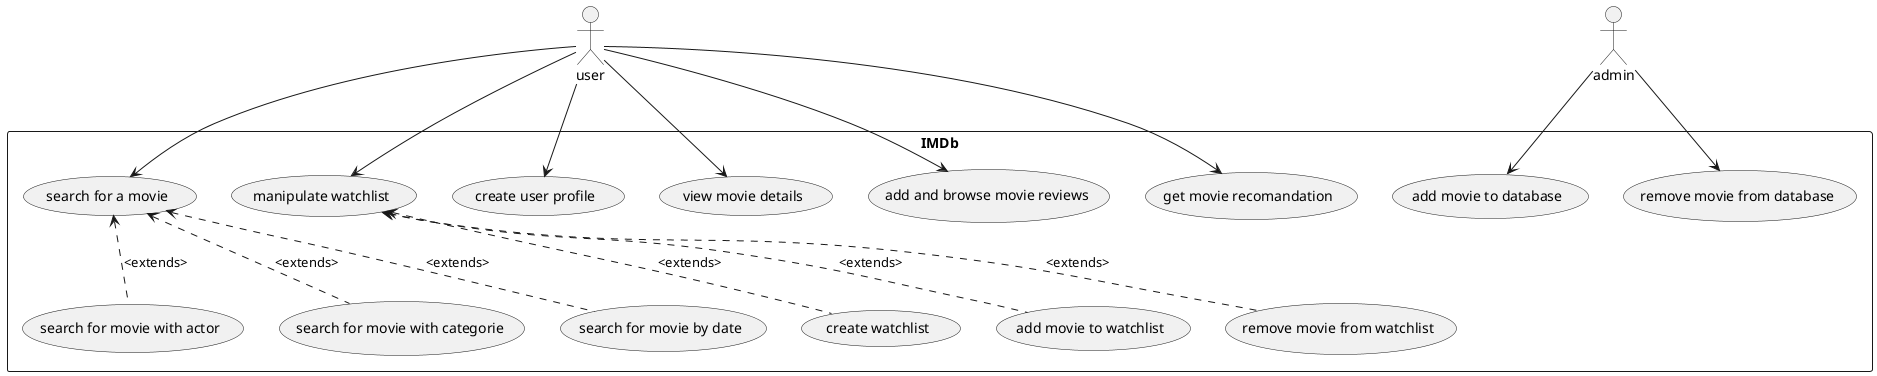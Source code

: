 @startuml

actor user as usr
actor admin

rectangle IMDb {
    usecase "manipulate watchlist"              as wlist
    usecase "create watchlist"                  as n_watchlist
    usecase "add movie to watchlist"            as add_watchlist
    usecase "remove movie from watchlist"       as rm_watchlist
    usecase "create user profile"               as n_up

    usecase "search for a movie"                as s_movie
    usecase "search for movie with actor"       as s_actor    
    usecase "search for movie with categorie"   as s_categ
    usecase "search for movie by date"          as s_date

    usecase "view movie details"                as v_movie
    usecase "add and browse movie reviews"      as add_review

    usecase "get movie recomandation"           as recomm

    usecase "add movie to database"             as add_db
    usecase "remove movie from database"        as rm_db
}

usr --> (wlist)
(n_watchlist)  -u-> (wlist) #line.dashed : <extends>
(add_watchlist)-u-> (wlist) #line.dashed : <extends>
(rm_watchlist) -u-> (wlist) #line.dashed : <extends>
usr --> (n_up)
usr --> (s_movie)
(s_actor) -u-> (s_movie) #line.dashed : <extends>
(s_categ) -u-> (s_movie) #line.dashed : <extends>
(s_date) -u-> (s_movie)  #line.dashed : <extends>
usr --> (v_movie)
usr --> (add_review)
usr --> (recomm)
admin --> (add_db)
admin --> (rm_db)

@enduml

